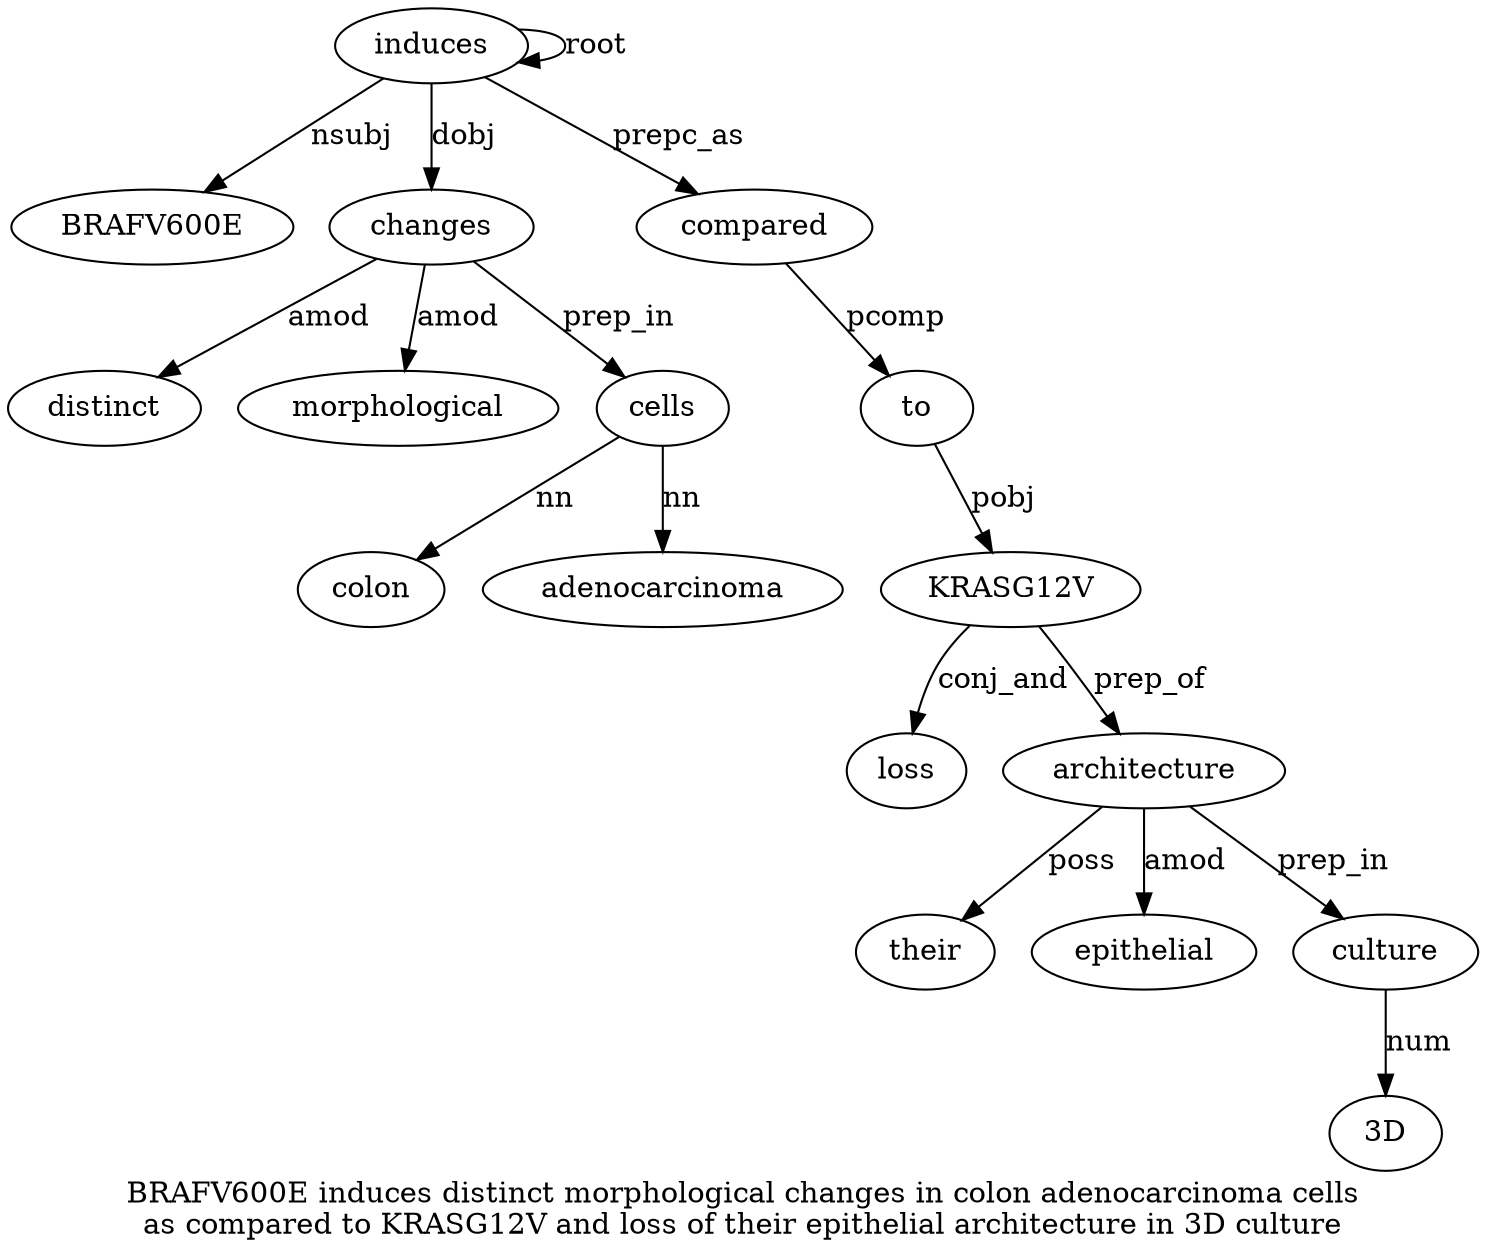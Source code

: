 digraph "BRAFV600E induces distinct morphological changes in colon adenocarcinoma cells as compared to KRASG12V and loss of their epithelial architecture in 3D culture" {
label="BRAFV600E induces distinct morphological changes in colon adenocarcinoma cells
as compared to KRASG12V and loss of their epithelial architecture in 3D culture";
induces2 [style=filled, fillcolor=white, label=induces];
BRAFV600E1 [style=filled, fillcolor=white, label=BRAFV600E];
induces2 -> BRAFV600E1  [label=nsubj];
induces2 -> induces2  [label=root];
changes5 [style=filled, fillcolor=white, label=changes];
distinct3 [style=filled, fillcolor=white, label=distinct];
changes5 -> distinct3  [label=amod];
morphological4 [style=filled, fillcolor=white, label=morphological];
changes5 -> morphological4  [label=amod];
induces2 -> changes5  [label=dobj];
cells9 [style=filled, fillcolor=white, label=cells];
colon7 [style=filled, fillcolor=white, label=colon];
cells9 -> colon7  [label=nn];
adenocarcinoma8 [style=filled, fillcolor=white, label=adenocarcinoma];
cells9 -> adenocarcinoma8  [label=nn];
changes5 -> cells9  [label=prep_in];
compared11 [style=filled, fillcolor=white, label=compared];
induces2 -> compared11  [label=prepc_as];
to12 [style=filled, fillcolor=white, label=to];
compared11 -> to12  [label=pcomp];
KRASG12V13 [style=filled, fillcolor=white, label=KRASG12V];
to12 -> KRASG12V13  [label=pobj];
loss15 [style=filled, fillcolor=white, label=loss];
KRASG12V13 -> loss15  [label=conj_and];
architecture19 [style=filled, fillcolor=white, label=architecture];
their17 [style=filled, fillcolor=white, label=their];
architecture19 -> their17  [label=poss];
epithelial18 [style=filled, fillcolor=white, label=epithelial];
architecture19 -> epithelial18  [label=amod];
KRASG12V13 -> architecture19  [label=prep_of];
culture22 [style=filled, fillcolor=white, label=culture];
"3D21" [style=filled, fillcolor=white, label="3D"];
culture22 -> "3D21"  [label=num];
architecture19 -> culture22  [label=prep_in];
}
